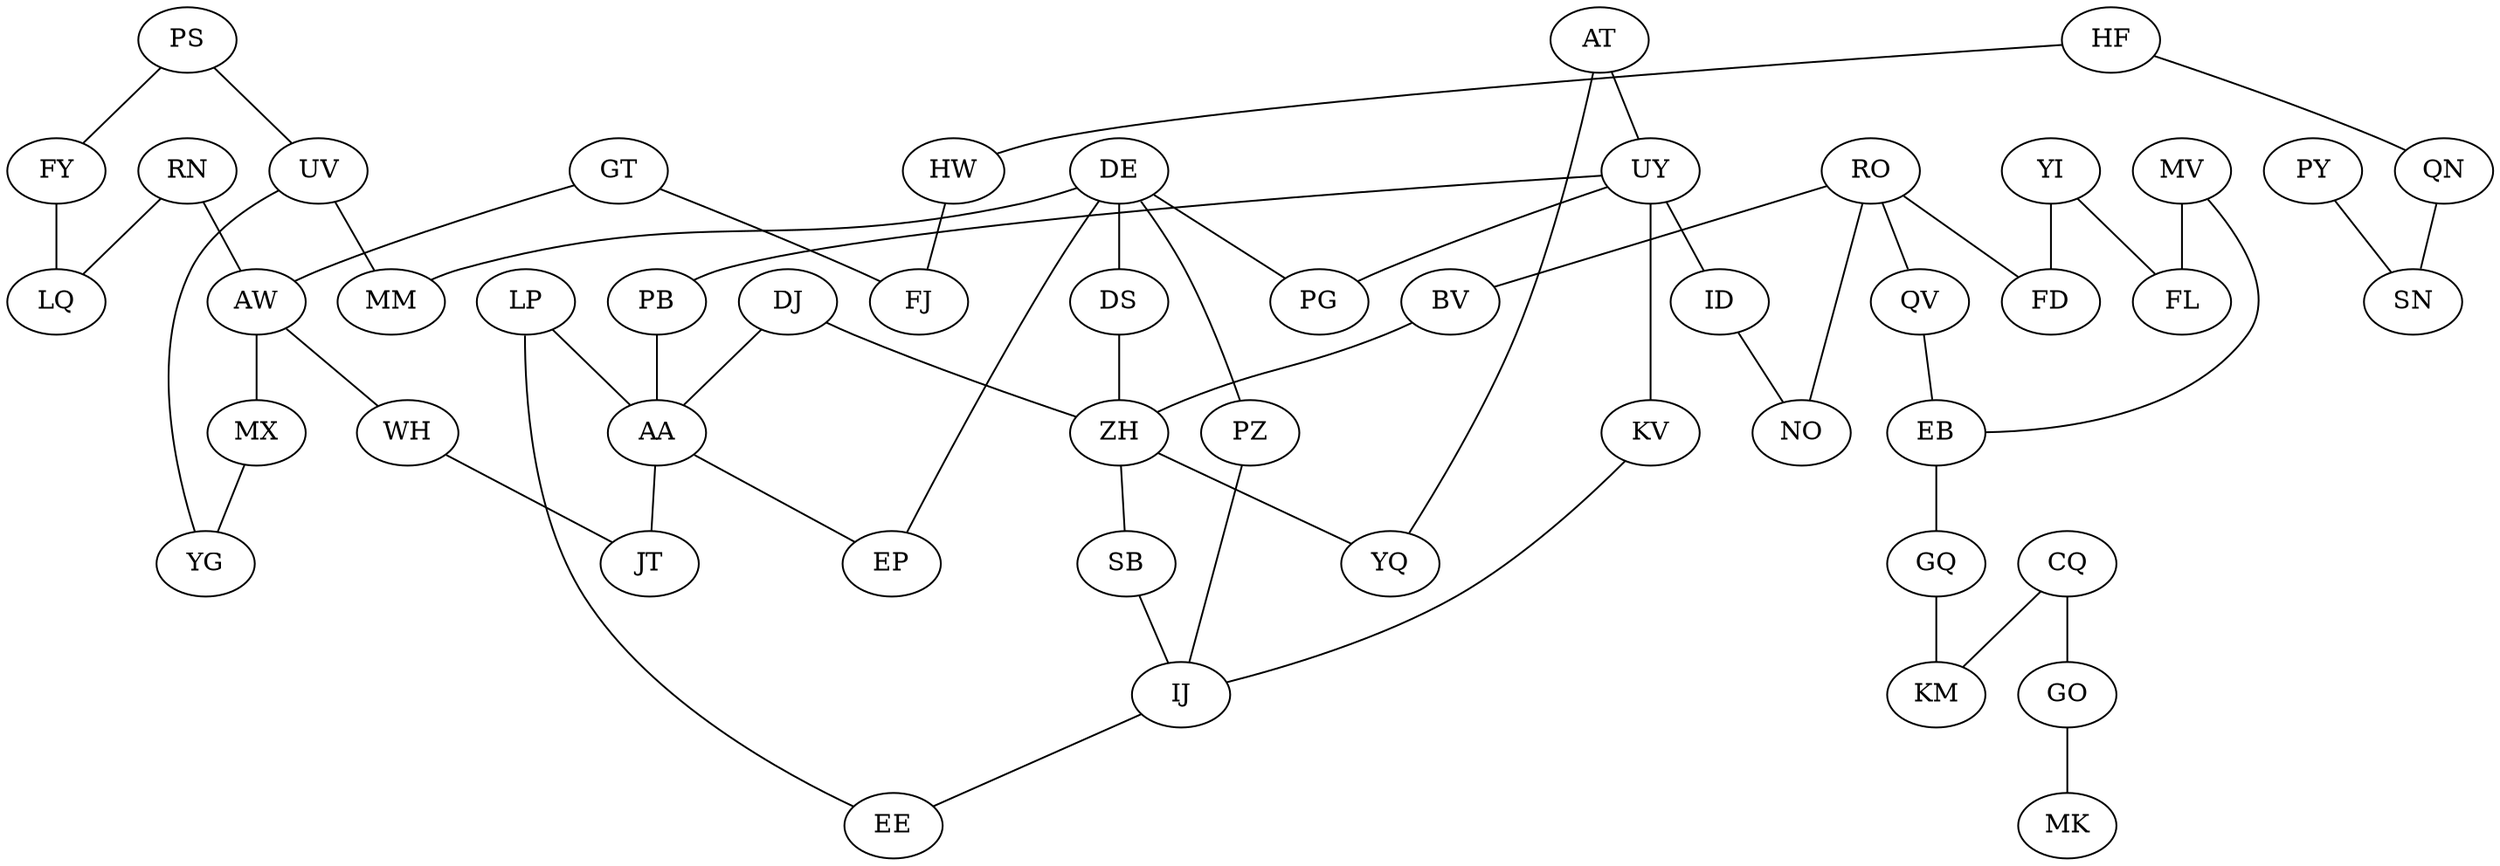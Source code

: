 strict graph {
    layout="dot";
    mode="major";
    start="random";

    DJ -- {ZH AA};
    LP -- {AA EE};
    GT -- {FJ AW};
    RO -- {NO FD QV BV};
    PS -- {FY UV};
    QV -- {EB RO};
    MV -- {FL EB};
    RN -- {AW LQ};
    HF -- {QN HW};
    PY -- {SN};
    AT -- {YQ UY};
    UY -- {KV ID AT PB PG};
    YI -- {FL FD};
    EB -- {MV GQ QV};
    ID -- {NO UY};
    FY -- {LQ PS};
    GQ -- {EB KM};
    HW -- {FJ HF};
    CQ -- {KM GO};
    AW -- {RN GT WH MX};
    BV -- {RO ZH};
    PB -- {UY AA};
    MX -- {AW YG};
    DE -- {MM PZ PG DS EP};
    AA -- {EP PB LP JT DJ};
    QN -- {SN HF};
    GO -- {CQ MK};
    PZ -- {IJ DE};
    PG -- {UY DE};
    FL -- {MV YI};
    DS -- {DE ZH};
    ZH -- {YQ BV DJ DS SB};
    KV -- {UY IJ};
    UV -- {MM PS YG};
    WH -- {JT AW};
    FD -- {YI RO};
    FJ -- {HW GT};
    JT -- {AA WH};
    SN -- {PY QN};
    KM -- {GQ CQ};
    LQ -- {RN FY};
    NO -- {ID RO};
    SB -- {ZH IJ};
    MK -- {GO};
    YG -- {MX UV};
    IJ -- {EE KV PZ SB};
    EP -- {AA DE};
    MM -- {UV DE};
    YQ -- {AT ZH};
    EE -- {LP IJ};
}
